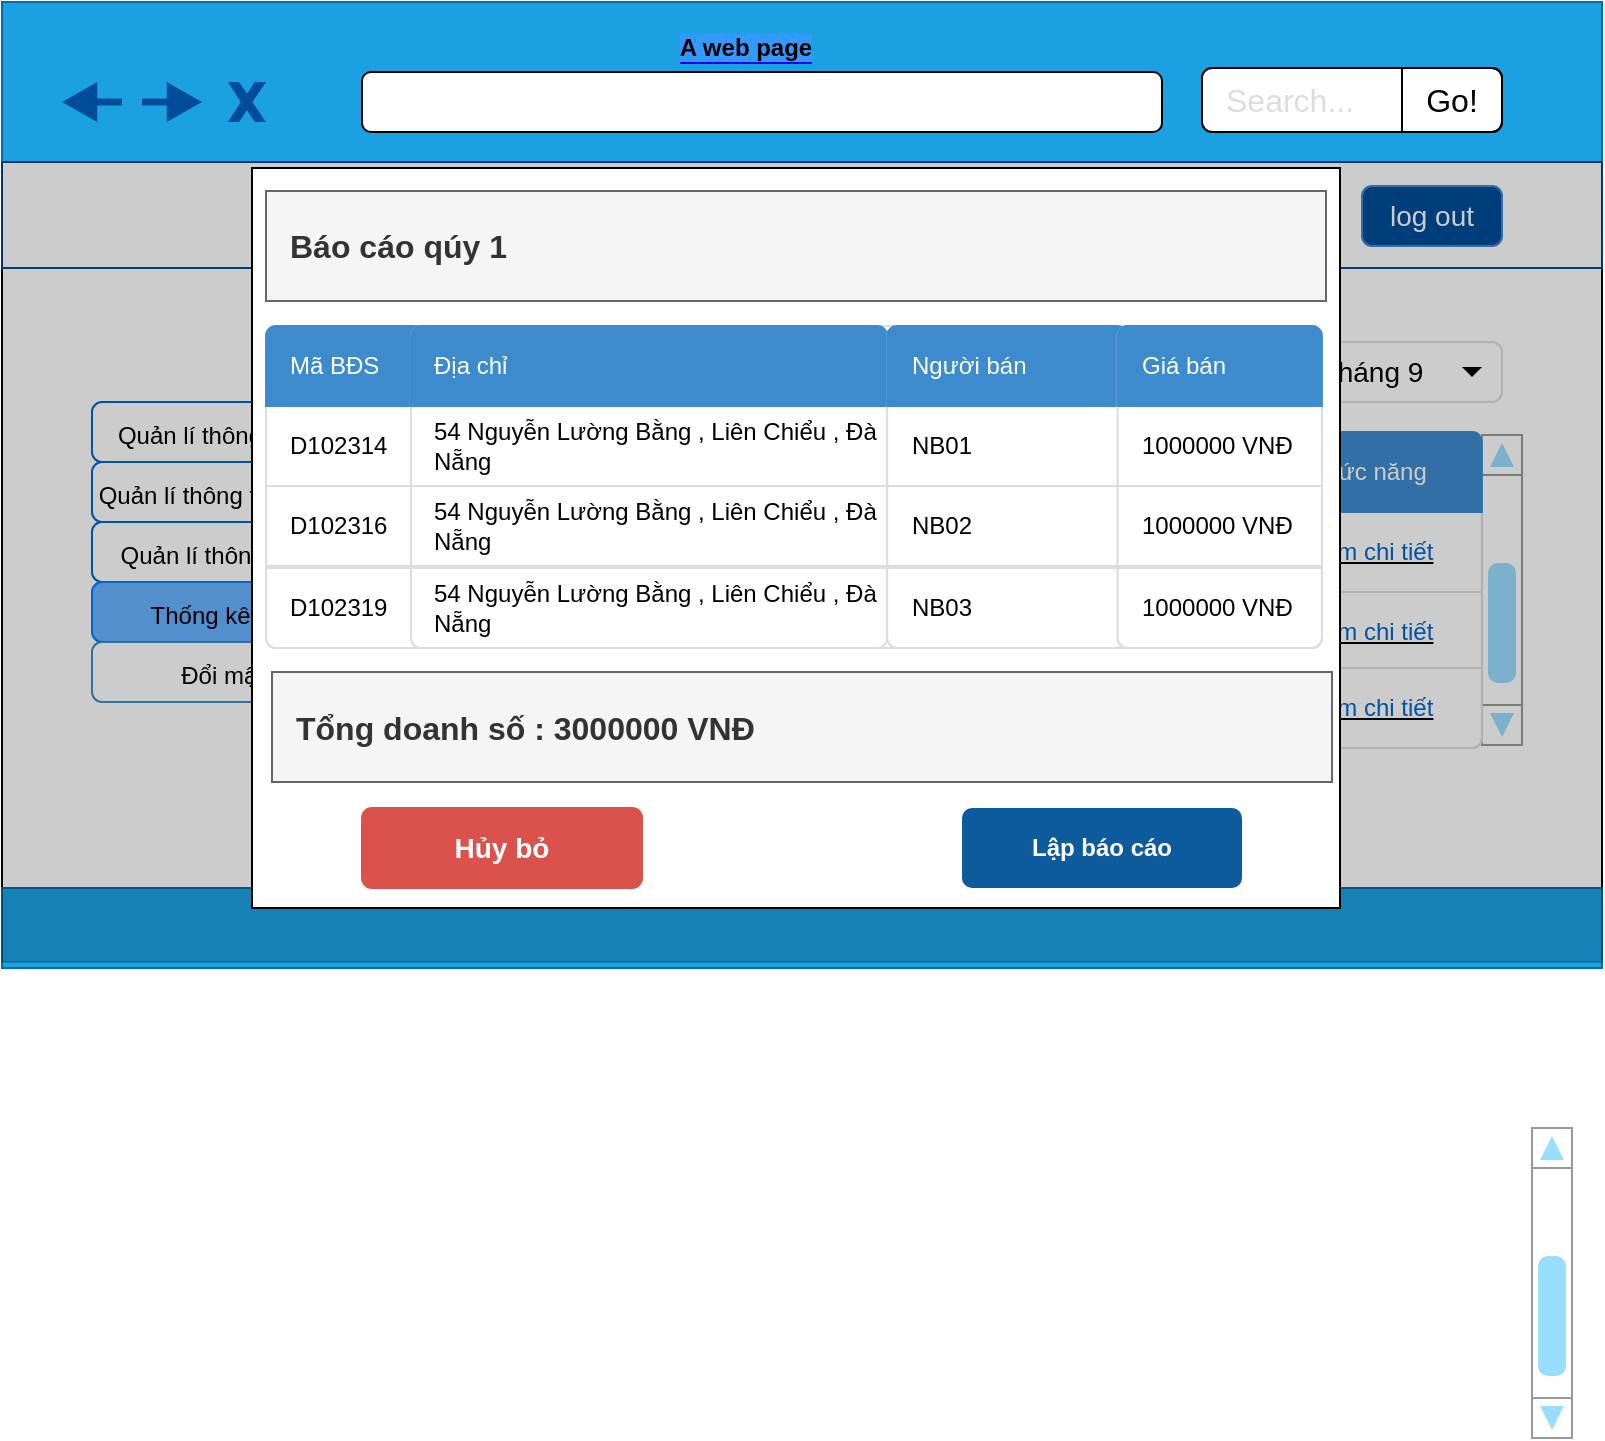 <mxfile version="12.0.0" type="github" pages="1"><diagram id="NH0De1h8tEdP9LOJbd18" name="Page-1"><mxGraphModel dx="1408" dy="779" grid="1" gridSize="10" guides="1" tooltips="1" connect="1" arrows="1" fold="1" page="1" pageScale="1" pageWidth="827" pageHeight="1169" math="0" shadow="0"><root><mxCell id="0"/><mxCell id="1" parent="0"/><mxCell id="H4DDcBMJjKnxO3FUkKOn-1" value="" style="rounded=0;whiteSpace=wrap;html=1;fillColor=#FFFFFF;" parent="1" vertex="1"><mxGeometry y="28" width="800" height="482" as="geometry"/></mxCell><mxCell id="H4DDcBMJjKnxO3FUkKOn-5" value="" style="rounded=0;whiteSpace=wrap;html=1;fillColor=#1ba1e2;strokeColor=#006EAF;fontColor=#ffffff;" parent="1" vertex="1"><mxGeometry y="27" width="800" height="80" as="geometry"/></mxCell><mxCell id="H4DDcBMJjKnxO3FUkKOn-6" value="" style="rounded=0;whiteSpace=wrap;html=1;fillColor=#1ba1e2;strokeColor=#006EAF;fontColor=#ffffff;" parent="1" vertex="1"><mxGeometry y="470" width="800" height="40" as="geometry"/></mxCell><mxCell id="H4DDcBMJjKnxO3FUkKOn-8" value="" style="rounded=1;whiteSpace=wrap;html=1;" parent="1" vertex="1"><mxGeometry x="180" y="62" width="400" height="30" as="geometry"/></mxCell><mxCell id="H4DDcBMJjKnxO3FUkKOn-29" value="Search..." style="html=1;shadow=0;shape=mxgraph.bootstrap.rrect;fillColor=#ffffff;rSize=5;strokeColor=#000000;align=left;spacingLeft=10;fontSize=16;fontColor=#dddddd;whiteSpace=wrap;" parent="1" vertex="1"><mxGeometry x="600" y="60" width="150" height="32" as="geometry"/></mxCell><mxCell id="H4DDcBMJjKnxO3FUkKOn-30" value="Go!" style="html=1;shadow=0;dashed=0;shape=mxgraph.bootstrap.rightButton;rSize=5;strokeColor=#000000;fillColor=none;fontSize=16;whiteSpace=wrap;resizeHeight=1;" parent="H4DDcBMJjKnxO3FUkKOn-29" vertex="1"><mxGeometry x="1" width="50" height="32" relative="1" as="geometry"><mxPoint x="-50" as="offset"/></mxGeometry></mxCell><mxCell id="H4DDcBMJjKnxO3FUkKOn-37" value="" style="verticalLabelPosition=bottom;verticalAlign=top;html=1;shape=mxgraph.basic.x;strokeColor=none;fillColor=#004C99;fontColor=#ffffff;" parent="1" vertex="1"><mxGeometry x="113" y="67" width="19" height="20" as="geometry"/></mxCell><mxCell id="H4DDcBMJjKnxO3FUkKOn-39" value="" style="shape=image;html=1;verticalAlign=top;verticalLabelPosition=bottom;labelBackgroundColor=#ffffff;imageAspect=0;aspect=fixed;image=https://cdn0.iconfinder.com/data/icons/my-house-1/512/09-house-128.png;fillColor=#0000FF;" parent="1" vertex="1"><mxGeometry x="140" y="62" width="30" height="30" as="geometry"/></mxCell><mxCell id="H4DDcBMJjKnxO3FUkKOn-49" value="" style="html=1;shadow=0;dashed=0;align=center;verticalAlign=middle;shape=mxgraph.arrows2.arrow;dy=0.82;dx=17.6;flipH=1;notch=0;labelBackgroundColor=#0000ff;fillColor=#004C99;strokeColor=none;" parent="1" vertex="1"><mxGeometry x="30" y="67" width="30" height="20" as="geometry"/></mxCell><mxCell id="H4DDcBMJjKnxO3FUkKOn-53" value="" style="html=1;shadow=0;dashed=0;align=center;verticalAlign=middle;shape=mxgraph.arrows2.arrow;dy=0.82;dx=17.6;flipH=1;notch=0;labelBackgroundColor=#0000ff;fillColor=#004C99;strokeColor=none;rotation=180;" parent="1" vertex="1"><mxGeometry x="70" y="67" width="30" height="20" as="geometry"/></mxCell><mxCell id="H4DDcBMJjKnxO3FUkKOn-56" value="&lt;b style=&quot;background-color: rgb(51 , 153 , 255)&quot;&gt;A web page&lt;/b&gt;" style="text;html=1;align=center;verticalAlign=middle;whiteSpace=wrap;rounded=0;labelBackgroundColor=#0000ff;" parent="1" vertex="1"><mxGeometry x="327" y="40" width="90" height="20" as="geometry"/></mxCell><mxCell id="cFiAQLyp_G1X_QWSbdbf-6" value="" style="rounded=0;whiteSpace=wrap;html=1;strokeColor=#004C99;" parent="1" vertex="1"><mxGeometry y="107" width="800" height="53" as="geometry"/></mxCell><mxCell id="cFiAQLyp_G1X_QWSbdbf-7" value="log out" style="html=1;shadow=0;dashed=0;shape=mxgraph.bootstrap.rrect;rSize=5;fillColor=#004C99;align=center;strokeColor=#3D8BCD;fontColor=#ffffff;fontSize=14;whiteSpace=wrap;" parent="1" vertex="1"><mxGeometry x="680" y="119" width="70" height="30" as="geometry"/></mxCell><mxCell id="cFiAQLyp_G1X_QWSbdbf-8" value="&lt;font color=&quot;#004c99&quot;&gt;welcome, Admin!&lt;/font&gt;" style="text;html=1;strokeColor=none;fillColor=#FFFFFF;align=center;verticalAlign=middle;whiteSpace=wrap;rounded=0;" parent="1" vertex="1"><mxGeometry x="570" y="124" width="100" height="20" as="geometry"/></mxCell><mxCell id="6NtRQZqY0L_buCPkxZ3Z-6" value="&lt;font style=&quot;font-size: 12px&quot;&gt;Quản lí thông tin cá nhân&lt;/font&gt;" style="html=1;shadow=0;dashed=0;shape=mxgraph.bootstrap.rrect;rSize=5;strokeColor=#0066CC;fillColor=#ffffff;align=center;fontSize=16;whiteSpace=wrap;" parent="1" vertex="1"><mxGeometry x="45" y="227" width="160" height="30" as="geometry"/></mxCell><mxCell id="6NtRQZqY0L_buCPkxZ3Z-7" value="&lt;span style=&quot;white-space: normal&quot;&gt;&lt;font style=&quot;font-size: 12px&quot;&gt;Quản lí thông tin người dùng&lt;/font&gt;&lt;/span&gt;" style="html=1;shadow=0;dashed=0;shape=mxgraph.bootstrap.rrect;rSize=5;align=center;fontSize=16;whiteSpace=wrap;strokeColor=#0066CC;" parent="1" vertex="1"><mxGeometry x="45" y="257" width="160" height="30" as="geometry"/></mxCell><mxCell id="6NtRQZqY0L_buCPkxZ3Z-8" value="&lt;span style=&quot;font-size: 12px&quot;&gt;Quản lí thông tin nhà đất&lt;/span&gt;" style="html=1;shadow=0;dashed=0;shape=mxgraph.bootstrap.rrect;rSize=5;strokeColor=#0066CC;fillColor=none;align=center;fontSize=16;whiteSpace=wrap;" parent="1" vertex="1"><mxGeometry x="45" y="287" width="160" height="30" as="geometry"/></mxCell><mxCell id="6NtRQZqY0L_buCPkxZ3Z-9" value="&lt;span style=&quot;font-size: 12px&quot;&gt;Thống kê giao dịch&lt;/span&gt;" style="html=1;shadow=0;dashed=0;shape=mxgraph.bootstrap.rrect;rSize=5;strokeColor=#007FFF;fillColor=#66B2FF;align=center;fontSize=16;whiteSpace=wrap;" parent="1" vertex="1"><mxGeometry x="45" y="317" width="160" height="30" as="geometry"/></mxCell><mxCell id="6NtRQZqY0L_buCPkxZ3Z-10" value="&lt;font style=&quot;font-size: 12px&quot;&gt;Đổi mật khẩu&lt;/font&gt;" style="html=1;shadow=0;dashed=0;shape=mxgraph.bootstrap.rrect;rSize=5;strokeColor=#3D8BCD;fillColor=#FFFFFF;align=center;fontSize=16;whiteSpace=wrap;" parent="1" vertex="1"><mxGeometry x="45" y="347" width="160" height="30" as="geometry"/></mxCell><mxCell id="xvM3CoXxmK8Ox1nmNSIk-1" value="" style="verticalLabelPosition=bottom;shadow=0;dashed=0;align=center;html=1;verticalAlign=top;strokeWidth=1;shape=mxgraph.mockup.navigation.scrollBar;fillColor=#ffffff;strokeColor=#999999;barPos=20;fillColor2=#99ddff;strokeColor2=none;direction=north;" parent="1" vertex="1"><mxGeometry x="740" y="243.5" width="10" height="155" as="geometry"/></mxCell><mxCell id="elmiL-Avdj9_zMGWZd68-5" value="" style="html=1;shadow=0;dashed=0;shape=mxgraph.bootstrap.rrect;rSize=5;strokeColor=#dddddd;html=1;whiteSpace=wrap;fillColor=#ffffff;" parent="1" vertex="1"><mxGeometry x="230" y="242" width="510" height="158" as="geometry"/></mxCell><mxCell id="elmiL-Avdj9_zMGWZd68-6" value="D102314" style="strokeColor=inherit;fillColor=inherit;gradientColor=inherit;html=1;shadow=0;dashed=0;shape=mxgraph.bootstrap.rect;spacingLeft=10;align=left;perimeter=none;whiteSpace=wrap;resizeWidth=1;" parent="elmiL-Avdj9_zMGWZd68-5" vertex="1"><mxGeometry width="137.079" height="40" relative="1" as="geometry"><mxPoint y="40" as="offset"/></mxGeometry></mxCell><mxCell id="elmiL-Avdj9_zMGWZd68-7" value="D102316" style="strokeColor=inherit;fillColor=inherit;gradientColor=inherit;html=1;shadow=0;dashed=0;shape=mxgraph.bootstrap.rect;spacingLeft=10;align=left;perimeter=none;whiteSpace=wrap;resizeWidth=1;" parent="elmiL-Avdj9_zMGWZd68-5" vertex="1"><mxGeometry width="137.079" height="40" relative="1" as="geometry"><mxPoint y="80" as="offset"/></mxGeometry></mxCell><mxCell id="elmiL-Avdj9_zMGWZd68-8" value="D102319" style="strokeColor=inherit;fillColor=inherit;gradientColor=inherit;html=1;shadow=0;dashed=0;shape=mxgraph.bootstrap.bottomButton;rSize=5;spacingLeft=10;align=left;perimeter=none;whiteSpace=wrap;resizeWidth=1;" parent="elmiL-Avdj9_zMGWZd68-5" vertex="1"><mxGeometry y="1" width="137.079" height="40" relative="1" as="geometry"><mxPoint y="-40" as="offset"/></mxGeometry></mxCell><mxCell id="elmiL-Avdj9_zMGWZd68-9" value="Mã BĐS" style="html=1;shadow=0;dashed=0;shape=mxgraph.bootstrap.topButton;rSize=5;fillColor=#3D8BCD;strokeColor=#3D8BCD;fontColor=#ffffff;spacingLeft=10;align=left;whiteSpace=wrap;resizeWidth=1;" parent="elmiL-Avdj9_zMGWZd68-5" vertex="1"><mxGeometry width="137.079" height="40" relative="1" as="geometry"/></mxCell><mxCell id="elmiL-Avdj9_zMGWZd68-10" value="" style="html=1;shadow=0;dashed=0;shape=mxgraph.bootstrap.rrect;rSize=5;strokeColor=#dddddd;html=1;whiteSpace=wrap;fillColor=#ffffff;" parent="elmiL-Avdj9_zMGWZd68-5" vertex="1"><mxGeometry x="70" width="440" height="158" as="geometry"/></mxCell><mxCell id="elmiL-Avdj9_zMGWZd68-11" value="54 Nguyễn Lường Bằng , Liên Chiểu , Đà Nẵng" style="strokeColor=inherit;fillColor=inherit;gradientColor=inherit;html=1;shadow=0;dashed=0;shape=mxgraph.bootstrap.rect;spacingLeft=10;align=left;perimeter=none;whiteSpace=wrap;resizeWidth=1;" parent="elmiL-Avdj9_zMGWZd68-10" vertex="1"><mxGeometry width="230" height="40" relative="1" as="geometry"><mxPoint y="40" as="offset"/></mxGeometry></mxCell><mxCell id="elmiL-Avdj9_zMGWZd68-12" value="54 Nguyễn Lường Bằng , Liên Chiểu , Đà Nẵng" style="strokeColor=inherit;fillColor=inherit;gradientColor=inherit;html=1;shadow=0;dashed=0;shape=mxgraph.bootstrap.rect;spacingLeft=10;align=left;perimeter=none;whiteSpace=wrap;resizeWidth=1;" parent="elmiL-Avdj9_zMGWZd68-10" vertex="1"><mxGeometry width="230" height="40" relative="1" as="geometry"><mxPoint y="80" as="offset"/></mxGeometry></mxCell><mxCell id="elmiL-Avdj9_zMGWZd68-13" value="54 Nguyễn Lường Bằng , Liên Chiểu , Đà Nẵng" style="strokeColor=inherit;fillColor=inherit;gradientColor=inherit;html=1;shadow=0;dashed=0;shape=mxgraph.bootstrap.bottomButton;rSize=5;spacingLeft=10;align=left;perimeter=none;whiteSpace=wrap;resizeWidth=1;" parent="elmiL-Avdj9_zMGWZd68-10" vertex="1"><mxGeometry y="1" width="230" height="40" relative="1" as="geometry"><mxPoint y="-40" as="offset"/></mxGeometry></mxCell><mxCell id="elmiL-Avdj9_zMGWZd68-14" value="Địa chỉ" style="html=1;shadow=0;dashed=0;shape=mxgraph.bootstrap.topButton;rSize=5;fillColor=#3D8BCD;strokeColor=#3D8BCD;fontColor=#ffffff;spacingLeft=10;align=left;whiteSpace=wrap;resizeWidth=1;" parent="elmiL-Avdj9_zMGWZd68-10" vertex="1"><mxGeometry width="230" height="40" relative="1" as="geometry"/></mxCell><mxCell id="elmiL-Avdj9_zMGWZd68-15" value="" style="html=1;shadow=0;dashed=0;shape=mxgraph.bootstrap.rrect;rSize=5;strokeColor=#dddddd;html=1;whiteSpace=wrap;fillColor=#ffffff;" parent="elmiL-Avdj9_zMGWZd68-10" vertex="1"><mxGeometry x="230" width="210" height="158" as="geometry"/></mxCell><mxCell id="elmiL-Avdj9_zMGWZd68-16" value="NB01" style="strokeColor=inherit;fillColor=inherit;gradientColor=inherit;html=1;shadow=0;dashed=0;shape=mxgraph.bootstrap.rect;spacingLeft=10;align=left;perimeter=none;whiteSpace=wrap;resizeWidth=1;" parent="elmiL-Avdj9_zMGWZd68-15" vertex="1"><mxGeometry width="115.862" height="40" relative="1" as="geometry"><mxPoint y="40" as="offset"/></mxGeometry></mxCell><mxCell id="elmiL-Avdj9_zMGWZd68-17" value="NB02" style="strokeColor=inherit;fillColor=inherit;gradientColor=inherit;html=1;shadow=0;dashed=0;shape=mxgraph.bootstrap.rect;spacingLeft=10;align=left;perimeter=none;whiteSpace=wrap;resizeWidth=1;" parent="elmiL-Avdj9_zMGWZd68-15" vertex="1"><mxGeometry width="115.862" height="40" relative="1" as="geometry"><mxPoint y="80" as="offset"/></mxGeometry></mxCell><mxCell id="elmiL-Avdj9_zMGWZd68-18" value="NB03" style="strokeColor=inherit;fillColor=inherit;gradientColor=inherit;html=1;shadow=0;dashed=0;shape=mxgraph.bootstrap.bottomButton;rSize=5;spacingLeft=10;align=left;perimeter=none;whiteSpace=wrap;resizeWidth=1;" parent="elmiL-Avdj9_zMGWZd68-15" vertex="1"><mxGeometry y="1" width="115.862" height="40" relative="1" as="geometry"><mxPoint y="-40" as="offset"/></mxGeometry></mxCell><mxCell id="elmiL-Avdj9_zMGWZd68-19" value="Người bán" style="html=1;shadow=0;dashed=0;shape=mxgraph.bootstrap.topButton;rSize=5;fillColor=#3D8BCD;strokeColor=#3D8BCD;fontColor=#ffffff;spacingLeft=10;align=left;whiteSpace=wrap;resizeWidth=1;" parent="elmiL-Avdj9_zMGWZd68-15" vertex="1"><mxGeometry width="115.862" height="40" relative="1" as="geometry"/></mxCell><mxCell id="elmiL-Avdj9_zMGWZd68-20" value="" style="html=1;shadow=0;dashed=0;shape=mxgraph.bootstrap.rrect;rSize=5;strokeColor=#dddddd;html=1;whiteSpace=wrap;fillColor=#ffffff;" parent="elmiL-Avdj9_zMGWZd68-15" vertex="1"><mxGeometry x="111.33" width="98.606" height="158" as="geometry"/></mxCell><mxCell id="elmiL-Avdj9_zMGWZd68-21" value="&lt;u&gt;&lt;font color=&quot;#0066cc&quot;&gt;Xem chi tiết&lt;/font&gt;&lt;/u&gt;" style="strokeColor=inherit;fillColor=inherit;gradientColor=inherit;html=1;shadow=0;dashed=0;shape=mxgraph.bootstrap.rect;spacingLeft=10;align=left;perimeter=none;whiteSpace=wrap;resizeWidth=1;" parent="elmiL-Avdj9_zMGWZd68-20" vertex="1"><mxGeometry width="98.606" height="40" relative="1" as="geometry"><mxPoint y="40" as="offset"/></mxGeometry></mxCell><mxCell id="elmiL-Avdj9_zMGWZd68-22" value="&lt;u style=&quot;white-space: normal&quot;&gt;&lt;font color=&quot;#0066cc&quot;&gt;Xem chi tiết&lt;/font&gt;&lt;/u&gt;" style="strokeColor=inherit;fillColor=inherit;gradientColor=inherit;html=1;shadow=0;dashed=0;shape=mxgraph.bootstrap.rect;spacingLeft=10;align=left;perimeter=none;whiteSpace=wrap;resizeWidth=1;" parent="elmiL-Avdj9_zMGWZd68-20" vertex="1"><mxGeometry width="98.606" height="40" relative="1" as="geometry"><mxPoint y="80" as="offset"/></mxGeometry></mxCell><mxCell id="elmiL-Avdj9_zMGWZd68-23" value="&lt;u style=&quot;white-space: normal&quot;&gt;&lt;font color=&quot;#0066cc&quot;&gt;Xem chi tiết&lt;/font&gt;&lt;/u&gt;" style="strokeColor=inherit;fillColor=inherit;gradientColor=inherit;html=1;shadow=0;dashed=0;shape=mxgraph.bootstrap.bottomButton;rSize=5;spacingLeft=10;align=left;perimeter=none;whiteSpace=wrap;resizeWidth=1;" parent="elmiL-Avdj9_zMGWZd68-20" vertex="1"><mxGeometry y="1" width="98.606" height="40" relative="1" as="geometry"><mxPoint y="-40" as="offset"/></mxGeometry></mxCell><mxCell id="elmiL-Avdj9_zMGWZd68-24" value="Chức năng" style="html=1;shadow=0;dashed=0;shape=mxgraph.bootstrap.topButton;rSize=5;fillColor=#3D8BCD;strokeColor=#3D8BCD;fontColor=#ffffff;spacingLeft=10;align=left;whiteSpace=wrap;resizeWidth=1;" parent="elmiL-Avdj9_zMGWZd68-20" vertex="1"><mxGeometry width="98.606" height="40" relative="1" as="geometry"/></mxCell><mxCell id="qex9AWa3mZMV1JmPlCzx-1" value="Theo tháng" style="html=1;shadow=0;dashed=0;shape=mxgraph.bootstrap.rrect;rSize=5;strokeColor=#dddddd;spacingRight=10;fontSize=14;whiteSpace=wrap;fillColor=#ffffff;align=center;" parent="1" vertex="1"><mxGeometry x="500" y="197" width="120" height="30" as="geometry"/></mxCell><mxCell id="qex9AWa3mZMV1JmPlCzx-2" value="" style="shape=triangle;direction=south;fillColor=#000000;strokeColor=none;perimeter=none;" parent="qex9AWa3mZMV1JmPlCzx-1" vertex="1"><mxGeometry x="1" y="0.5" width="10" height="5" relative="1" as="geometry"><mxPoint x="-20" y="-2.5" as="offset"/></mxGeometry></mxCell><mxCell id="qex9AWa3mZMV1JmPlCzx-3" value="Tháng 9" style="html=1;shadow=0;dashed=0;shape=mxgraph.bootstrap.rrect;rSize=5;strokeColor=#dddddd;spacingRight=10;fontSize=14;whiteSpace=wrap;fillColor=#ffffff;align=center;" parent="1" vertex="1"><mxGeometry x="630" y="197" width="120" height="30" as="geometry"/></mxCell><mxCell id="qex9AWa3mZMV1JmPlCzx-4" value="" style="shape=triangle;direction=south;fillColor=#000000;strokeColor=none;perimeter=none;" parent="qex9AWa3mZMV1JmPlCzx-3" vertex="1"><mxGeometry x="1" y="0.5" width="10" height="5" relative="1" as="geometry"><mxPoint x="-20" y="-2.5" as="offset"/></mxGeometry></mxCell><mxCell id="qex9AWa3mZMV1JmPlCzx-10" value="&lt;b&gt;Lập báo cáo&lt;/b&gt;" style="html=1;shadow=0;dashed=0;shape=mxgraph.bootstrap.rrect;rSize=5;fillColor=#3D8BCD;align=center;strokeColor=#3D8BCD;fontColor=#ffffff;fontSize=14;whiteSpace=wrap;" parent="1" vertex="1"><mxGeometry x="230" y="197" width="190" height="30" as="geometry"/></mxCell><mxCell id="X8Xq1nb7Y_T-W2XnxQYx-1" value="" style="rounded=0;whiteSpace=wrap;html=1;fillColor=#000000;opacity=20;" parent="1" vertex="1"><mxGeometry y="107" width="800" height="400" as="geometry"/></mxCell><mxCell id="X8Xq1nb7Y_T-W2XnxQYx-51" value="" style="rounded=0;whiteSpace=wrap;html=1;" parent="1" vertex="1"><mxGeometry x="125" y="110" width="544" height="370" as="geometry"/></mxCell><mxCell id="X8Xq1nb7Y_T-W2XnxQYx-53" value="&lt;b&gt;Báo cáo qúy 1&lt;/b&gt;" style="html=1;shadow=0;dashed=0;shape=mxgraph.bootstrap.rect;strokeColor=#666666;fillColor=#f5f5f5;fontSize=16;align=left;spacingLeft=10;fontColor=#333333;" parent="1" vertex="1"><mxGeometry x="132" y="121.5" width="530" height="55" as="geometry"/></mxCell><mxCell id="X8Xq1nb7Y_T-W2XnxQYx-2" value="" style="html=1;shadow=0;dashed=0;shape=mxgraph.bootstrap.rrect;rSize=5;strokeColor=#dddddd;html=1;whiteSpace=wrap;fillColor=#ffffff;" parent="1" vertex="1"><mxGeometry x="132" y="189" width="528" height="161" as="geometry"/></mxCell><mxCell id="X8Xq1nb7Y_T-W2XnxQYx-3" value="D102314" style="strokeColor=inherit;fillColor=inherit;gradientColor=inherit;html=1;shadow=0;dashed=0;shape=mxgraph.bootstrap.rect;spacingLeft=10;align=left;perimeter=none;whiteSpace=wrap;resizeWidth=1;" parent="X8Xq1nb7Y_T-W2XnxQYx-2" vertex="1"><mxGeometry width="141.918" height="40" relative="1" as="geometry"><mxPoint y="40" as="offset"/></mxGeometry></mxCell><mxCell id="X8Xq1nb7Y_T-W2XnxQYx-4" value="D102316" style="strokeColor=inherit;fillColor=inherit;gradientColor=inherit;html=1;shadow=0;dashed=0;shape=mxgraph.bootstrap.rect;spacingLeft=10;align=left;perimeter=none;whiteSpace=wrap;resizeWidth=1;" parent="X8Xq1nb7Y_T-W2XnxQYx-2" vertex="1"><mxGeometry width="141.918" height="40" relative="1" as="geometry"><mxPoint y="80" as="offset"/></mxGeometry></mxCell><mxCell id="X8Xq1nb7Y_T-W2XnxQYx-5" value="D102319" style="strokeColor=inherit;fillColor=inherit;gradientColor=inherit;html=1;shadow=0;dashed=0;shape=mxgraph.bootstrap.bottomButton;rSize=5;spacingLeft=10;align=left;perimeter=none;whiteSpace=wrap;resizeWidth=1;" parent="X8Xq1nb7Y_T-W2XnxQYx-2" vertex="1"><mxGeometry y="1" width="141.918" height="40" relative="1" as="geometry"><mxPoint y="-40" as="offset"/></mxGeometry></mxCell><mxCell id="X8Xq1nb7Y_T-W2XnxQYx-6" value="Mã BĐS" style="html=1;shadow=0;dashed=0;shape=mxgraph.bootstrap.topButton;rSize=5;fillColor=#3D8BCD;strokeColor=#3D8BCD;fontColor=#ffffff;spacingLeft=10;align=left;whiteSpace=wrap;resizeWidth=1;" parent="X8Xq1nb7Y_T-W2XnxQYx-2" vertex="1"><mxGeometry width="141.918" height="40" relative="1" as="geometry"/></mxCell><mxCell id="X8Xq1nb7Y_T-W2XnxQYx-7" value="" style="html=1;shadow=0;dashed=0;shape=mxgraph.bootstrap.rrect;rSize=5;strokeColor=#dddddd;html=1;whiteSpace=wrap;fillColor=#ffffff;" parent="X8Xq1nb7Y_T-W2XnxQYx-2" vertex="1"><mxGeometry x="72.471" width="455.529" height="161" as="geometry"/></mxCell><mxCell id="X8Xq1nb7Y_T-W2XnxQYx-8" value="54 Nguyễn Lường Bằng , Liên Chiểu , Đà Nẵng" style="strokeColor=inherit;fillColor=inherit;gradientColor=inherit;html=1;shadow=0;dashed=0;shape=mxgraph.bootstrap.rect;spacingLeft=10;align=left;perimeter=none;whiteSpace=wrap;resizeWidth=1;" parent="X8Xq1nb7Y_T-W2XnxQYx-7" vertex="1"><mxGeometry width="238.118" height="40" relative="1" as="geometry"><mxPoint y="40" as="offset"/></mxGeometry></mxCell><mxCell id="X8Xq1nb7Y_T-W2XnxQYx-9" value="54 Nguyễn Lường Bằng , Liên Chiểu , Đà Nẵng" style="strokeColor=inherit;fillColor=inherit;gradientColor=inherit;html=1;shadow=0;dashed=0;shape=mxgraph.bootstrap.rect;spacingLeft=10;align=left;perimeter=none;whiteSpace=wrap;resizeWidth=1;" parent="X8Xq1nb7Y_T-W2XnxQYx-7" vertex="1"><mxGeometry width="238.118" height="40" relative="1" as="geometry"><mxPoint y="80" as="offset"/></mxGeometry></mxCell><mxCell id="X8Xq1nb7Y_T-W2XnxQYx-10" value="54 Nguyễn Lường Bằng , Liên Chiểu , Đà Nẵng" style="strokeColor=inherit;fillColor=inherit;gradientColor=inherit;html=1;shadow=0;dashed=0;shape=mxgraph.bootstrap.bottomButton;rSize=5;spacingLeft=10;align=left;perimeter=none;whiteSpace=wrap;resizeWidth=1;" parent="X8Xq1nb7Y_T-W2XnxQYx-7" vertex="1"><mxGeometry y="1" width="238.118" height="40" relative="1" as="geometry"><mxPoint y="-40" as="offset"/></mxGeometry></mxCell><mxCell id="X8Xq1nb7Y_T-W2XnxQYx-11" value="Địa chỉ" style="html=1;shadow=0;dashed=0;shape=mxgraph.bootstrap.topButton;rSize=5;fillColor=#3D8BCD;strokeColor=#3D8BCD;fontColor=#ffffff;spacingLeft=10;align=left;whiteSpace=wrap;resizeWidth=1;" parent="X8Xq1nb7Y_T-W2XnxQYx-7" vertex="1"><mxGeometry width="238.118" height="40" relative="1" as="geometry"/></mxCell><mxCell id="X8Xq1nb7Y_T-W2XnxQYx-12" value="" style="html=1;shadow=0;dashed=0;shape=mxgraph.bootstrap.rrect;rSize=5;strokeColor=#dddddd;html=1;whiteSpace=wrap;fillColor=#ffffff;" parent="X8Xq1nb7Y_T-W2XnxQYx-7" vertex="1"><mxGeometry x="238.118" width="217.412" height="161" as="geometry"/></mxCell><mxCell id="X8Xq1nb7Y_T-W2XnxQYx-13" value="NB01" style="strokeColor=inherit;fillColor=inherit;gradientColor=inherit;html=1;shadow=0;dashed=0;shape=mxgraph.bootstrap.rect;spacingLeft=10;align=left;perimeter=none;whiteSpace=wrap;resizeWidth=1;" parent="X8Xq1nb7Y_T-W2XnxQYx-12" vertex="1"><mxGeometry width="119.951" height="40" relative="1" as="geometry"><mxPoint y="40" as="offset"/></mxGeometry></mxCell><mxCell id="X8Xq1nb7Y_T-W2XnxQYx-14" value="NB02" style="strokeColor=inherit;fillColor=inherit;gradientColor=inherit;html=1;shadow=0;dashed=0;shape=mxgraph.bootstrap.rect;spacingLeft=10;align=left;perimeter=none;whiteSpace=wrap;resizeWidth=1;" parent="X8Xq1nb7Y_T-W2XnxQYx-12" vertex="1"><mxGeometry width="119.951" height="40" relative="1" as="geometry"><mxPoint y="80" as="offset"/></mxGeometry></mxCell><mxCell id="X8Xq1nb7Y_T-W2XnxQYx-15" value="NB03" style="strokeColor=inherit;fillColor=inherit;gradientColor=inherit;html=1;shadow=0;dashed=0;shape=mxgraph.bootstrap.bottomButton;rSize=5;spacingLeft=10;align=left;perimeter=none;whiteSpace=wrap;resizeWidth=1;" parent="X8Xq1nb7Y_T-W2XnxQYx-12" vertex="1"><mxGeometry y="1" width="119.951" height="40" relative="1" as="geometry"><mxPoint y="-40" as="offset"/></mxGeometry></mxCell><mxCell id="X8Xq1nb7Y_T-W2XnxQYx-16" value="Người bán" style="html=1;shadow=0;dashed=0;shape=mxgraph.bootstrap.topButton;rSize=5;fillColor=#3D8BCD;strokeColor=#3D8BCD;fontColor=#ffffff;spacingLeft=10;align=left;whiteSpace=wrap;resizeWidth=1;" parent="X8Xq1nb7Y_T-W2XnxQYx-12" vertex="1"><mxGeometry width="119.951" height="40" relative="1" as="geometry"/></mxCell><mxCell id="X8Xq1nb7Y_T-W2XnxQYx-17" value="" style="html=1;shadow=0;dashed=0;shape=mxgraph.bootstrap.rrect;rSize=5;strokeColor=#dddddd;html=1;whiteSpace=wrap;fillColor=#ffffff;" parent="X8Xq1nb7Y_T-W2XnxQYx-12" vertex="1"><mxGeometry x="115.259" width="102.086" height="161" as="geometry"/></mxCell><mxCell id="X8Xq1nb7Y_T-W2XnxQYx-18" value="1000000 VNĐ" style="strokeColor=inherit;fillColor=inherit;gradientColor=inherit;html=1;shadow=0;dashed=0;shape=mxgraph.bootstrap.rect;spacingLeft=10;align=left;perimeter=none;whiteSpace=wrap;resizeWidth=1;" parent="X8Xq1nb7Y_T-W2XnxQYx-17" vertex="1"><mxGeometry width="102.086" height="40" relative="1" as="geometry"><mxPoint y="40" as="offset"/></mxGeometry></mxCell><mxCell id="X8Xq1nb7Y_T-W2XnxQYx-19" value="1000000 VNĐ" style="strokeColor=inherit;fillColor=inherit;gradientColor=inherit;html=1;shadow=0;dashed=0;shape=mxgraph.bootstrap.rect;spacingLeft=10;align=left;perimeter=none;whiteSpace=wrap;resizeWidth=1;" parent="X8Xq1nb7Y_T-W2XnxQYx-17" vertex="1"><mxGeometry width="102.086" height="40" relative="1" as="geometry"><mxPoint y="80" as="offset"/></mxGeometry></mxCell><mxCell id="X8Xq1nb7Y_T-W2XnxQYx-20" value="1000000 VNĐ" style="strokeColor=inherit;fillColor=inherit;gradientColor=inherit;html=1;shadow=0;dashed=0;shape=mxgraph.bootstrap.bottomButton;rSize=5;spacingLeft=10;align=left;perimeter=none;whiteSpace=wrap;resizeWidth=1;" parent="X8Xq1nb7Y_T-W2XnxQYx-17" vertex="1"><mxGeometry y="1" width="102.086" height="40" relative="1" as="geometry"><mxPoint y="-40" as="offset"/></mxGeometry></mxCell><mxCell id="X8Xq1nb7Y_T-W2XnxQYx-21" value="Giá bán" style="html=1;shadow=0;dashed=0;shape=mxgraph.bootstrap.topButton;rSize=5;fillColor=#3D8BCD;strokeColor=#3D8BCD;fontColor=#ffffff;spacingLeft=10;align=left;whiteSpace=wrap;resizeWidth=1;" parent="X8Xq1nb7Y_T-W2XnxQYx-17" vertex="1"><mxGeometry width="102.086" height="40" relative="1" as="geometry"/></mxCell><mxCell id="X8Xq1nb7Y_T-W2XnxQYx-49" value="" style="verticalLabelPosition=bottom;shadow=0;dashed=0;align=center;html=1;verticalAlign=top;strokeWidth=1;shape=mxgraph.mockup.navigation.scrollBar;fillColor=#ffffff;strokeColor=#999999;barPos=20;fillColor2=#99ddff;strokeColor2=none;direction=north;" parent="1" vertex="1"><mxGeometry x="765" y="590" width="10" height="155" as="geometry"/></mxCell><mxCell id="X8Xq1nb7Y_T-W2XnxQYx-105" value="&lt;b&gt;Tổng doanh số : 3000000 VNĐ&lt;/b&gt;" style="html=1;shadow=0;dashed=0;shape=mxgraph.bootstrap.rect;strokeColor=#666666;fillColor=#f5f5f5;fontSize=16;align=left;spacingLeft=10;fontColor=#333333;" parent="1" vertex="1"><mxGeometry x="135" y="362" width="530" height="55" as="geometry"/></mxCell><mxCell id="X8Xq1nb7Y_T-W2XnxQYx-107" value="Lập báo cáo" style="html=1;shadow=0;dashed=0;shape=mxgraph.bootstrap.rrect;align=center;rSize=5;strokeColor=none;fillColor=#0D5B9D;fontColor=#ffffff;fontStyle=1;whiteSpace=wrap;" parent="1" vertex="1"><mxGeometry x="480" y="430" width="140" height="40" as="geometry"/></mxCell><mxCell id="X8Xq1nb7Y_T-W2XnxQYx-109" value="&lt;b&gt;Hủy bỏ&lt;/b&gt;" style="html=1;shadow=0;dashed=0;shape=mxgraph.bootstrap.rrect;rSize=5;fillColor=#DB524C;align=center;strokeColor=#DB524C;fontColor=#ffffff;fontSize=14;whiteSpace=wrap;" parent="1" vertex="1"><mxGeometry x="180" y="430" width="140" height="40" as="geometry"/></mxCell></root></mxGraphModel></diagram></mxfile>